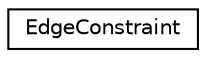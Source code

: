 digraph "Graphical Class Hierarchy"
{
 // INTERACTIVE_SVG=YES
 // LATEX_PDF_SIZE
  edge [fontname="Helvetica",fontsize="10",labelfontname="Helvetica",labelfontsize="10"];
  node [fontname="Helvetica",fontsize="10",shape=record];
  rankdir="LR";
  Node0 [label="EdgeConstraint",height=0.2,width=0.4,color="black", fillcolor="white", style="filled",URL="$classEdgeConstraint.html",tooltip=" "];
}
